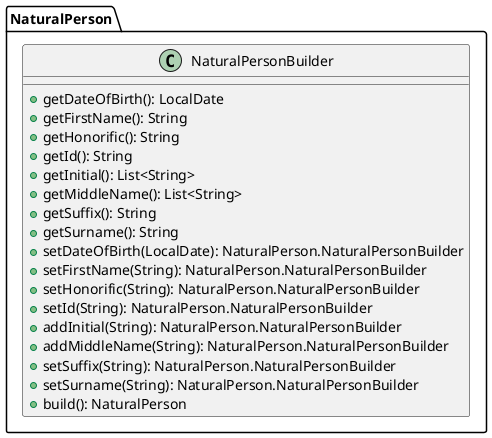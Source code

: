 @startuml

    class NaturalPerson.NaturalPersonBuilder [[NaturalPerson.NaturalPersonBuilder.html]] {
        +getDateOfBirth(): LocalDate
        +getFirstName(): String
        +getHonorific(): String
        +getId(): String
        +getInitial(): List<String>
        +getMiddleName(): List<String>
        +getSuffix(): String
        +getSurname(): String
        +setDateOfBirth(LocalDate): NaturalPerson.NaturalPersonBuilder
        +setFirstName(String): NaturalPerson.NaturalPersonBuilder
        +setHonorific(String): NaturalPerson.NaturalPersonBuilder
        +setId(String): NaturalPerson.NaturalPersonBuilder
        +addInitial(String): NaturalPerson.NaturalPersonBuilder
        +addMiddleName(String): NaturalPerson.NaturalPersonBuilder
        +setSuffix(String): NaturalPerson.NaturalPersonBuilder
        +setSurname(String): NaturalPerson.NaturalPersonBuilder
        +build(): NaturalPerson
    }

@enduml

